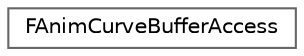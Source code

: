 digraph "Graphical Class Hierarchy"
{
 // INTERACTIVE_SVG=YES
 // LATEX_PDF_SIZE
  bgcolor="transparent";
  edge [fontname=Helvetica,fontsize=10,labelfontname=Helvetica,labelfontsize=10];
  node [fontname=Helvetica,fontsize=10,shape=box,height=0.2,width=0.4];
  rankdir="LR";
  Node0 [id="Node000000",label="FAnimCurveBufferAccess",height=0.2,width=0.4,color="grey40", fillcolor="white", style="filled",URL="$d2/d2e/structFAnimCurveBufferAccess.html",tooltip="Stores the raw rich curves as FCompressedRichCurve internally with optional key reduction and key tim..."];
}
